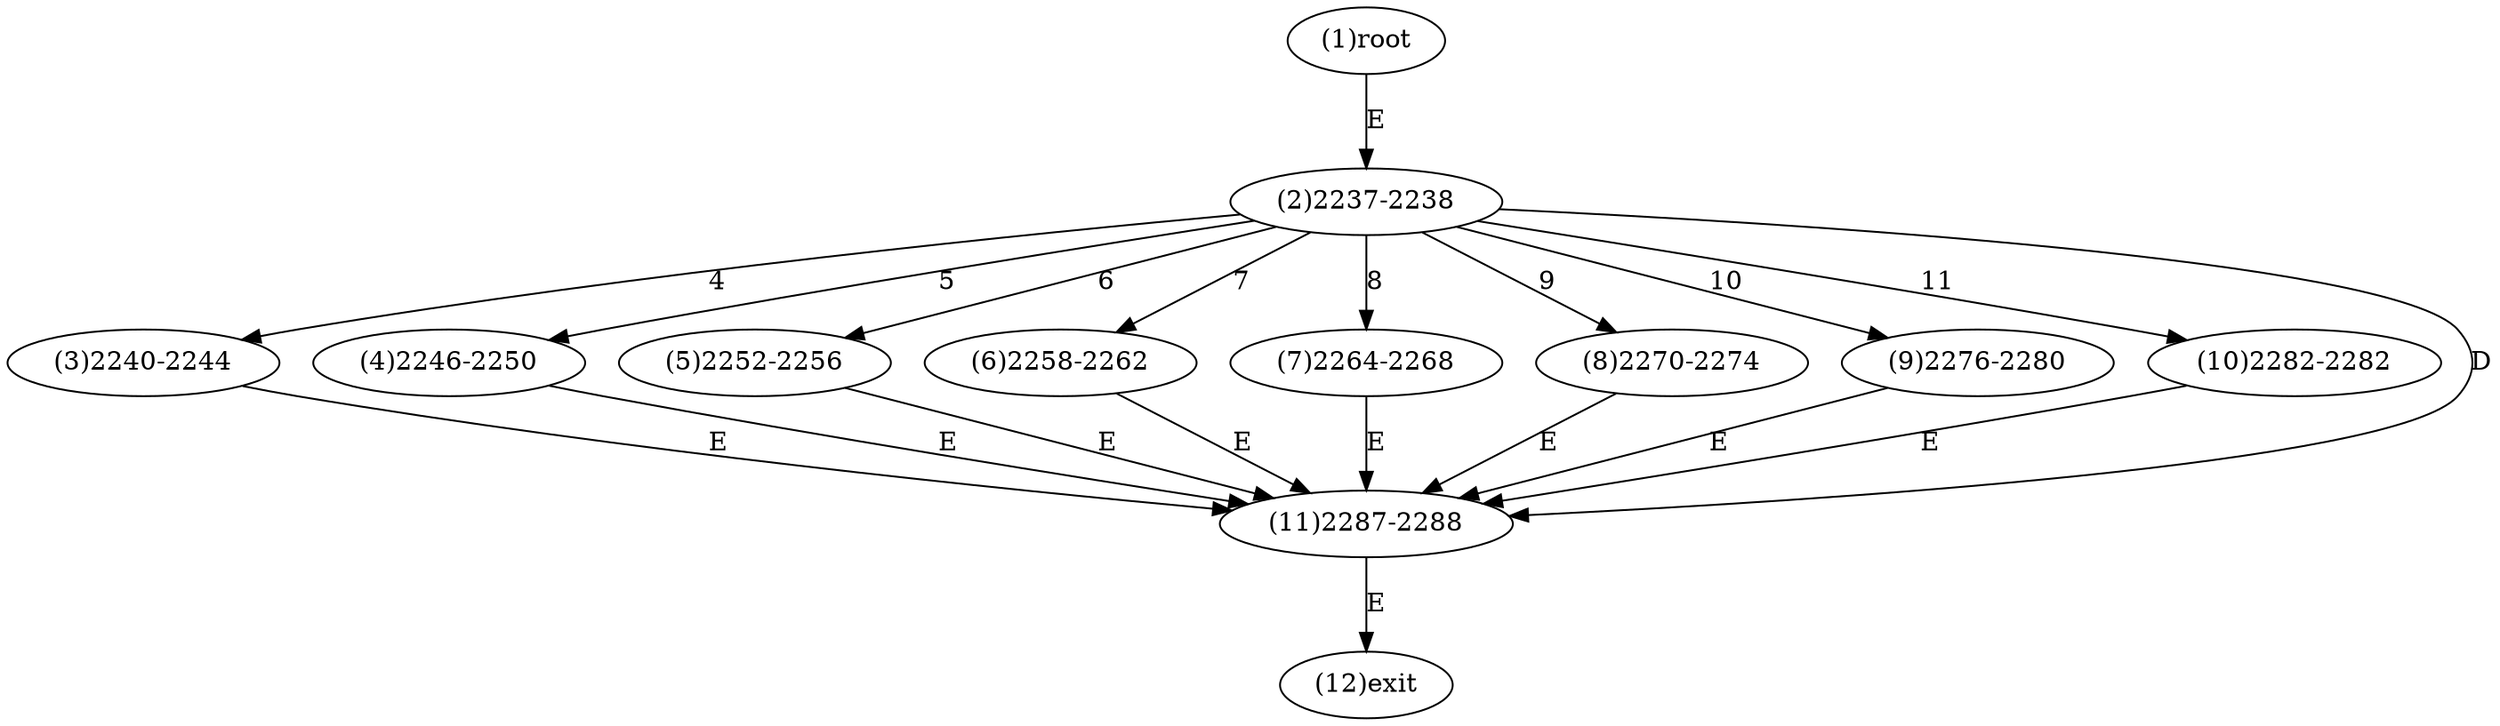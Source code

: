 digraph "" { 
1[ label="(1)root"];
2[ label="(2)2237-2238"];
3[ label="(3)2240-2244"];
4[ label="(4)2246-2250"];
5[ label="(5)2252-2256"];
6[ label="(6)2258-2262"];
7[ label="(7)2264-2268"];
8[ label="(8)2270-2274"];
9[ label="(9)2276-2280"];
10[ label="(10)2282-2282"];
11[ label="(11)2287-2288"];
12[ label="(12)exit"];
1->2[ label="E"];
2->3[ label="4"];
2->4[ label="5"];
2->5[ label="6"];
2->6[ label="7"];
2->7[ label="8"];
2->8[ label="9"];
2->9[ label="10"];
2->10[ label="11"];
2->11[ label="D"];
3->11[ label="E"];
4->11[ label="E"];
5->11[ label="E"];
6->11[ label="E"];
7->11[ label="E"];
8->11[ label="E"];
9->11[ label="E"];
10->11[ label="E"];
11->12[ label="E"];
}